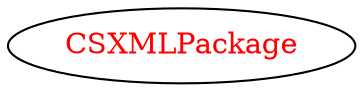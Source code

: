 digraph dependencyGraph {
 concentrate=true;
 ranksep="2.0";
 rankdir="LR"; 
 splines="ortho";
"CSXMLPackage" [fontcolor="red"];
}